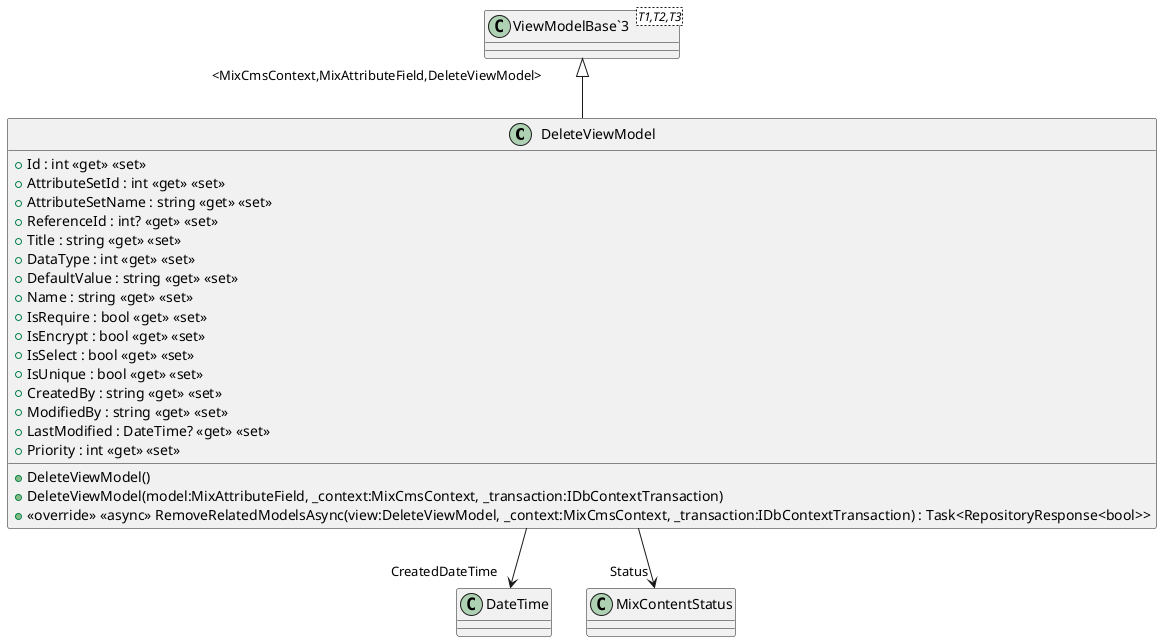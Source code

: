 @startuml
class DeleteViewModel {
    + Id : int <<get>> <<set>>
    + AttributeSetId : int <<get>> <<set>>
    + AttributeSetName : string <<get>> <<set>>
    + ReferenceId : int? <<get>> <<set>>
    + Title : string <<get>> <<set>>
    + DataType : int <<get>> <<set>>
    + DefaultValue : string <<get>> <<set>>
    + Name : string <<get>> <<set>>
    + IsRequire : bool <<get>> <<set>>
    + IsEncrypt : bool <<get>> <<set>>
    + IsSelect : bool <<get>> <<set>>
    + IsUnique : bool <<get>> <<set>>
    + CreatedBy : string <<get>> <<set>>
    + ModifiedBy : string <<get>> <<set>>
    + LastModified : DateTime? <<get>> <<set>>
    + Priority : int <<get>> <<set>>
    + DeleteViewModel()
    + DeleteViewModel(model:MixAttributeField, _context:MixCmsContext, _transaction:IDbContextTransaction)
    + <<override>> <<async>> RemoveRelatedModelsAsync(view:DeleteViewModel, _context:MixCmsContext, _transaction:IDbContextTransaction) : Task<RepositoryResponse<bool>>
}
class "ViewModelBase`3"<T1,T2,T3> {
}
"ViewModelBase`3" "<MixCmsContext,MixAttributeField,DeleteViewModel>" <|-- DeleteViewModel
DeleteViewModel --> "CreatedDateTime" DateTime
DeleteViewModel --> "Status" MixContentStatus
@enduml

